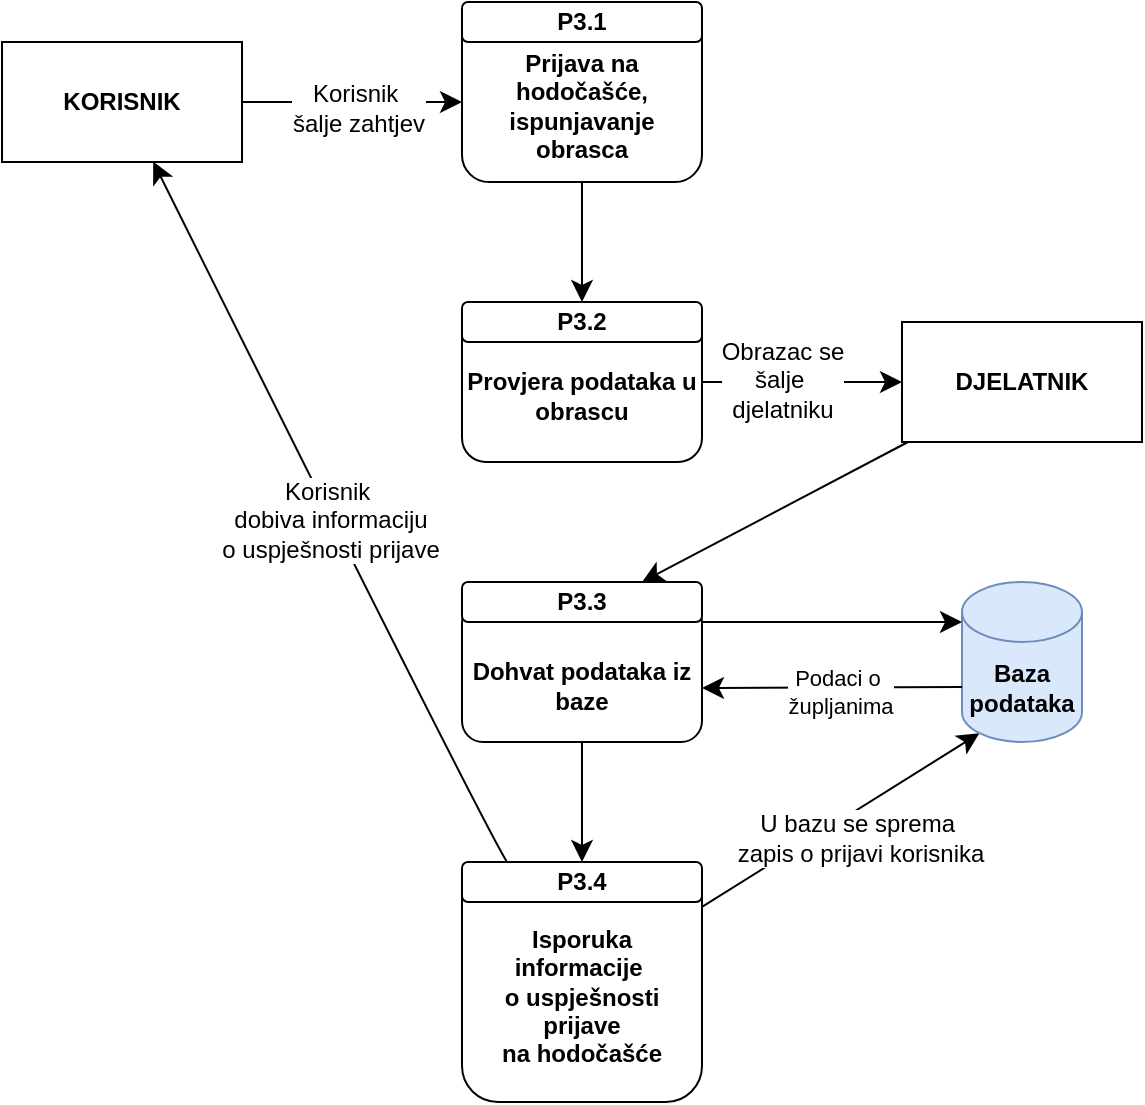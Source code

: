 <mxfile version="27.0.6">
  <diagram name="Page-1" id="UW2ImWDbLDdc1KYBRxbe">
    <mxGraphModel dx="1226" dy="661" grid="1" gridSize="10" guides="1" tooltips="1" connect="1" arrows="1" fold="1" page="1" pageScale="1" pageWidth="850" pageHeight="1100" math="0" shadow="0">
      <root>
        <mxCell id="0" />
        <mxCell id="1" parent="0" />
        <mxCell id="8UEbDqk-dIBro4yHKkm--135" value="" style="edgeStyle=none;curved=1;rounded=0;orthogonalLoop=1;jettySize=auto;html=1;fontSize=12;startSize=8;endSize=8;" edge="1" parent="1" source="8UEbDqk-dIBro4yHKkm--136" target="8UEbDqk-dIBro4yHKkm--139">
          <mxGeometry relative="1" as="geometry" />
        </mxCell>
        <mxCell id="8UEbDqk-dIBro4yHKkm--136" value="&lt;div&gt;&lt;b&gt;&lt;br&gt;&lt;/b&gt;&lt;/div&gt;&lt;div&gt;&lt;b&gt;Prijava na hodočašće,&lt;/b&gt;&lt;/div&gt;&lt;div&gt;&lt;b&gt;ispunjavanje obrasca&lt;/b&gt;&lt;/div&gt;" style="rounded=1;whiteSpace=wrap;html=1;" vertex="1" parent="1">
          <mxGeometry x="260" y="280" width="120" height="90" as="geometry" />
        </mxCell>
        <mxCell id="8UEbDqk-dIBro4yHKkm--137" value="" style="edgeStyle=none;curved=1;rounded=0;orthogonalLoop=1;jettySize=auto;html=1;fontSize=12;startSize=8;endSize=8;" edge="1" parent="1" source="8UEbDqk-dIBro4yHKkm--139" target="8UEbDqk-dIBro4yHKkm--161">
          <mxGeometry relative="1" as="geometry" />
        </mxCell>
        <mxCell id="8UEbDqk-dIBro4yHKkm--138" value="Obrazac se&lt;div&gt;šalje&amp;nbsp;&lt;/div&gt;&lt;div&gt;djelatniku&lt;/div&gt;" style="edgeLabel;html=1;align=center;verticalAlign=middle;resizable=0;points=[];fontSize=12;" vertex="1" connectable="0" parent="8UEbDqk-dIBro4yHKkm--137">
          <mxGeometry x="-0.212" y="1" relative="1" as="geometry">
            <mxPoint as="offset" />
          </mxGeometry>
        </mxCell>
        <mxCell id="8UEbDqk-dIBro4yHKkm--139" value="&lt;div&gt;&lt;b&gt;&lt;br&gt;&lt;/b&gt;&lt;/div&gt;&lt;b&gt;Provjera podataka u obrascu&lt;/b&gt;" style="rounded=1;whiteSpace=wrap;html=1;" vertex="1" parent="1">
          <mxGeometry x="260" y="430" width="120" height="80" as="geometry" />
        </mxCell>
        <mxCell id="8UEbDqk-dIBro4yHKkm--140" value="&lt;b&gt;P3.1&lt;/b&gt;" style="rounded=1;whiteSpace=wrap;html=1;" vertex="1" parent="1">
          <mxGeometry x="260" y="280" width="120" height="20" as="geometry" />
        </mxCell>
        <mxCell id="8UEbDqk-dIBro4yHKkm--141" value="&lt;b&gt;P3.2&lt;/b&gt;" style="rounded=1;whiteSpace=wrap;html=1;" vertex="1" parent="1">
          <mxGeometry x="260" y="430" width="120" height="20" as="geometry" />
        </mxCell>
        <mxCell id="8UEbDqk-dIBro4yHKkm--142" value="" style="edgeStyle=none;curved=1;rounded=0;orthogonalLoop=1;jettySize=auto;html=1;fontSize=12;startSize=8;endSize=8;" edge="1" parent="1" source="8UEbDqk-dIBro4yHKkm--144" target="8UEbDqk-dIBro4yHKkm--150">
          <mxGeometry relative="1" as="geometry" />
        </mxCell>
        <mxCell id="8UEbDqk-dIBro4yHKkm--144" value="&lt;div&gt;&lt;b&gt;&lt;br&gt;&lt;/b&gt;&lt;/div&gt;&lt;b&gt;Dohvat podataka iz baze&lt;/b&gt;" style="rounded=1;whiteSpace=wrap;html=1;" vertex="1" parent="1">
          <mxGeometry x="260" y="580" width="120" height="70" as="geometry" />
        </mxCell>
        <mxCell id="8UEbDqk-dIBro4yHKkm--145" value="&lt;b&gt;P3.3&lt;/b&gt;" style="rounded=1;whiteSpace=wrap;html=1;" vertex="1" parent="1">
          <mxGeometry x="260" y="570" width="120" height="20" as="geometry" />
        </mxCell>
        <mxCell id="8UEbDqk-dIBro4yHKkm--146" value="" style="edgeStyle=none;curved=1;rounded=0;orthogonalLoop=1;jettySize=auto;html=1;fontSize=12;startSize=8;endSize=8;entryX=0.63;entryY=0.997;entryDx=0;entryDy=0;entryPerimeter=0;" edge="1" parent="1" source="8UEbDqk-dIBro4yHKkm--150" target="8UEbDqk-dIBro4yHKkm--154">
          <mxGeometry relative="1" as="geometry">
            <mxPoint x="120" y="750" as="targetPoint" />
            <Array as="points">
              <mxPoint x="270" y="690" />
            </Array>
          </mxGeometry>
        </mxCell>
        <mxCell id="8UEbDqk-dIBro4yHKkm--147" value="Korisnik&amp;nbsp;&lt;div&gt;dobiva informaciju&lt;/div&gt;&lt;div&gt;o uspješnosti prijave&lt;/div&gt;" style="edgeLabel;html=1;align=center;verticalAlign=middle;resizable=0;points=[];fontSize=12;" vertex="1" connectable="0" parent="8UEbDqk-dIBro4yHKkm--146">
          <mxGeometry x="-0.017" y="1" relative="1" as="geometry">
            <mxPoint as="offset" />
          </mxGeometry>
        </mxCell>
        <mxCell id="8UEbDqk-dIBro4yHKkm--148" value="" style="edgeStyle=none;curved=1;rounded=0;orthogonalLoop=1;jettySize=auto;html=1;fontSize=12;startSize=8;endSize=8;entryX=0.145;entryY=1;entryDx=0;entryDy=-4.35;entryPerimeter=0;" edge="1" parent="1" source="8UEbDqk-dIBro4yHKkm--150" target="8UEbDqk-dIBro4yHKkm--155">
          <mxGeometry relative="1" as="geometry">
            <mxPoint x="520" y="750" as="targetPoint" />
          </mxGeometry>
        </mxCell>
        <mxCell id="8UEbDqk-dIBro4yHKkm--149" value="U bazu se sprema&amp;nbsp;&lt;div&gt;zapis o prijavi korisnika&lt;/div&gt;" style="edgeLabel;html=1;align=center;verticalAlign=middle;resizable=0;points=[];fontSize=12;" vertex="1" connectable="0" parent="8UEbDqk-dIBro4yHKkm--148">
          <mxGeometry x="-0.007" y="1" relative="1" as="geometry">
            <mxPoint x="11" y="9" as="offset" />
          </mxGeometry>
        </mxCell>
        <mxCell id="8UEbDqk-dIBro4yHKkm--150" value="&lt;div&gt;&lt;b&gt;&lt;br&gt;&lt;/b&gt;&lt;/div&gt;&lt;div&gt;&lt;b style=&quot;background-color: transparent; color: light-dark(rgb(0, 0, 0), rgb(255, 255, 255));&quot;&gt;Isporuka informacije&amp;nbsp;&lt;/b&gt;&lt;/div&gt;&lt;div&gt;&lt;b&gt;o uspješnosti prijave&lt;/b&gt;&lt;/div&gt;&lt;div&gt;&lt;b&gt;na hodočašće&lt;/b&gt;&lt;/div&gt;" style="rounded=1;whiteSpace=wrap;html=1;" vertex="1" parent="1">
          <mxGeometry x="260" y="710" width="120" height="120" as="geometry" />
        </mxCell>
        <mxCell id="8UEbDqk-dIBro4yHKkm--151" value="&lt;b&gt;P3.4&lt;/b&gt;" style="rounded=1;whiteSpace=wrap;html=1;" vertex="1" parent="1">
          <mxGeometry x="260" y="710" width="120" height="20" as="geometry" />
        </mxCell>
        <mxCell id="8UEbDqk-dIBro4yHKkm--152" value="" style="edgeStyle=none;curved=1;rounded=0;orthogonalLoop=1;jettySize=auto;html=1;fontSize=12;startSize=8;endSize=8;" edge="1" parent="1" source="8UEbDqk-dIBro4yHKkm--154">
          <mxGeometry relative="1" as="geometry">
            <mxPoint x="260" y="330" as="targetPoint" />
          </mxGeometry>
        </mxCell>
        <mxCell id="8UEbDqk-dIBro4yHKkm--153" value="Korisnik&amp;nbsp;&lt;div&gt;šalje zahtjev&lt;/div&gt;" style="edgeLabel;html=1;align=center;verticalAlign=middle;resizable=0;points=[];fontSize=12;" vertex="1" connectable="0" parent="8UEbDqk-dIBro4yHKkm--152">
          <mxGeometry x="0.048" y="-3" relative="1" as="geometry">
            <mxPoint as="offset" />
          </mxGeometry>
        </mxCell>
        <mxCell id="8UEbDqk-dIBro4yHKkm--154" value="&lt;b&gt;KORISNIK&lt;/b&gt;" style="rounded=0;whiteSpace=wrap;html=1;" vertex="1" parent="1">
          <mxGeometry x="30" y="300" width="120" height="60" as="geometry" />
        </mxCell>
        <mxCell id="8UEbDqk-dIBro4yHKkm--155" value="&lt;b&gt;Baza podataka&lt;/b&gt;" style="shape=cylinder3;whiteSpace=wrap;html=1;boundedLbl=1;backgroundOutline=1;size=15;fillColor=#dae8fc;strokeColor=#6c8ebf;" vertex="1" parent="1">
          <mxGeometry x="510.0" y="570" width="60" height="80" as="geometry" />
        </mxCell>
        <mxCell id="8UEbDqk-dIBro4yHKkm--156" value="" style="endArrow=classic;html=1;rounded=0;fontSize=12;startSize=8;endSize=8;curved=1;exitX=1;exitY=0.25;exitDx=0;exitDy=0;entryX=0;entryY=0;entryDx=0;entryDy=27.5;entryPerimeter=0;" edge="1" parent="1">
          <mxGeometry width="50" height="50" relative="1" as="geometry">
            <mxPoint x="380.0" y="590" as="sourcePoint" />
            <mxPoint x="510.0" y="590" as="targetPoint" />
          </mxGeometry>
        </mxCell>
        <mxCell id="8UEbDqk-dIBro4yHKkm--158" value="" style="endArrow=classic;html=1;rounded=0;fontSize=12;startSize=8;endSize=8;curved=1;exitX=0;exitY=0;exitDx=0;exitDy=52.5;exitPerimeter=0;" edge="1" parent="1" source="8UEbDqk-dIBro4yHKkm--155">
          <mxGeometry width="50" height="50" relative="1" as="geometry">
            <mxPoint x="420.0" y="620" as="sourcePoint" />
            <mxPoint x="380.0" y="623" as="targetPoint" />
          </mxGeometry>
        </mxCell>
        <mxCell id="8UEbDqk-dIBro4yHKkm--159" value="Podaci o&amp;nbsp;&lt;div&gt;župljanima&lt;/div&gt;" style="edgeLabel;html=1;align=center;verticalAlign=middle;resizable=0;points=[];" vertex="1" connectable="0" parent="8UEbDqk-dIBro4yHKkm--158">
          <mxGeometry x="-0.052" y="2" relative="1" as="geometry">
            <mxPoint as="offset" />
          </mxGeometry>
        </mxCell>
        <mxCell id="8UEbDqk-dIBro4yHKkm--160" value="" style="edgeStyle=none;curved=1;rounded=0;orthogonalLoop=1;jettySize=auto;html=1;fontSize=12;startSize=8;endSize=8;entryX=0.75;entryY=0;entryDx=0;entryDy=0;" edge="1" parent="1" source="8UEbDqk-dIBro4yHKkm--161" target="8UEbDqk-dIBro4yHKkm--145">
          <mxGeometry relative="1" as="geometry" />
        </mxCell>
        <mxCell id="8UEbDqk-dIBro4yHKkm--161" value="&lt;b&gt;DJELATNIK&lt;/b&gt;" style="rounded=0;whiteSpace=wrap;html=1;" vertex="1" parent="1">
          <mxGeometry x="480.0" y="440" width="120" height="60" as="geometry" />
        </mxCell>
      </root>
    </mxGraphModel>
  </diagram>
</mxfile>
